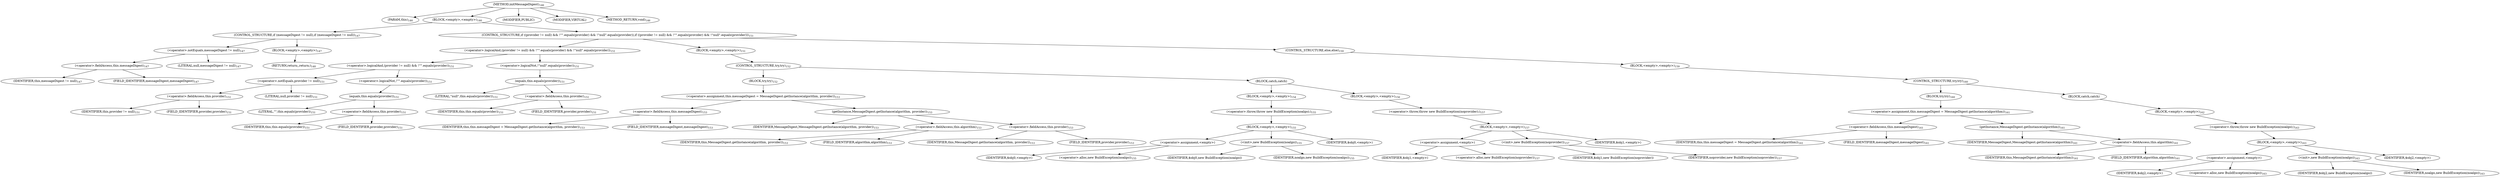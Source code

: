 digraph "initMessageDigest" {  
"64" [label = <(METHOD,initMessageDigest)<SUB>146</SUB>> ]
"65" [label = <(PARAM,this)<SUB>146</SUB>> ]
"66" [label = <(BLOCK,&lt;empty&gt;,&lt;empty&gt;)<SUB>146</SUB>> ]
"67" [label = <(CONTROL_STRUCTURE,if (messageDigest != null),if (messageDigest != null))<SUB>147</SUB>> ]
"68" [label = <(&lt;operator&gt;.notEquals,messageDigest != null)<SUB>147</SUB>> ]
"69" [label = <(&lt;operator&gt;.fieldAccess,this.messageDigest)<SUB>147</SUB>> ]
"70" [label = <(IDENTIFIER,this,messageDigest != null)<SUB>147</SUB>> ]
"71" [label = <(FIELD_IDENTIFIER,messageDigest,messageDigest)<SUB>147</SUB>> ]
"72" [label = <(LITERAL,null,messageDigest != null)<SUB>147</SUB>> ]
"73" [label = <(BLOCK,&lt;empty&gt;,&lt;empty&gt;)<SUB>147</SUB>> ]
"74" [label = <(RETURN,return;,return;)<SUB>148</SUB>> ]
"75" [label = <(CONTROL_STRUCTURE,if ((provider != null) &amp;&amp; !&quot;&quot;.equals(provider) &amp;&amp; !&quot;null&quot;.equals(provider)),if ((provider != null) &amp;&amp; !&quot;&quot;.equals(provider) &amp;&amp; !&quot;null&quot;.equals(provider)))<SUB>151</SUB>> ]
"76" [label = <(&lt;operator&gt;.logicalAnd,(provider != null) &amp;&amp; !&quot;&quot;.equals(provider) &amp;&amp; !&quot;null&quot;.equals(provider))<SUB>151</SUB>> ]
"77" [label = <(&lt;operator&gt;.logicalAnd,(provider != null) &amp;&amp; !&quot;&quot;.equals(provider))<SUB>151</SUB>> ]
"78" [label = <(&lt;operator&gt;.notEquals,provider != null)<SUB>151</SUB>> ]
"79" [label = <(&lt;operator&gt;.fieldAccess,this.provider)<SUB>151</SUB>> ]
"80" [label = <(IDENTIFIER,this,provider != null)<SUB>151</SUB>> ]
"81" [label = <(FIELD_IDENTIFIER,provider,provider)<SUB>151</SUB>> ]
"82" [label = <(LITERAL,null,provider != null)<SUB>151</SUB>> ]
"83" [label = <(&lt;operator&gt;.logicalNot,!&quot;&quot;.equals(provider))<SUB>151</SUB>> ]
"84" [label = <(equals,this.equals(provider))<SUB>151</SUB>> ]
"85" [label = <(LITERAL,&quot;&quot;,this.equals(provider))<SUB>151</SUB>> ]
"86" [label = <(&lt;operator&gt;.fieldAccess,this.provider)<SUB>151</SUB>> ]
"87" [label = <(IDENTIFIER,this,this.equals(provider))<SUB>151</SUB>> ]
"88" [label = <(FIELD_IDENTIFIER,provider,provider)<SUB>151</SUB>> ]
"89" [label = <(&lt;operator&gt;.logicalNot,!&quot;null&quot;.equals(provider))<SUB>151</SUB>> ]
"90" [label = <(equals,this.equals(provider))<SUB>151</SUB>> ]
"91" [label = <(LITERAL,&quot;null&quot;,this.equals(provider))<SUB>151</SUB>> ]
"92" [label = <(&lt;operator&gt;.fieldAccess,this.provider)<SUB>151</SUB>> ]
"93" [label = <(IDENTIFIER,this,this.equals(provider))<SUB>151</SUB>> ]
"94" [label = <(FIELD_IDENTIFIER,provider,provider)<SUB>151</SUB>> ]
"95" [label = <(BLOCK,&lt;empty&gt;,&lt;empty&gt;)<SUB>151</SUB>> ]
"96" [label = <(CONTROL_STRUCTURE,try,try)<SUB>152</SUB>> ]
"97" [label = <(BLOCK,try,try)<SUB>152</SUB>> ]
"98" [label = <(&lt;operator&gt;.assignment,this.messageDigest = MessageDigest.getInstance(algorithm, provider))<SUB>153</SUB>> ]
"99" [label = <(&lt;operator&gt;.fieldAccess,this.messageDigest)<SUB>153</SUB>> ]
"100" [label = <(IDENTIFIER,this,this.messageDigest = MessageDigest.getInstance(algorithm, provider))<SUB>153</SUB>> ]
"101" [label = <(FIELD_IDENTIFIER,messageDigest,messageDigest)<SUB>153</SUB>> ]
"102" [label = <(getInstance,MessageDigest.getInstance(algorithm, provider))<SUB>153</SUB>> ]
"103" [label = <(IDENTIFIER,MessageDigest,MessageDigest.getInstance(algorithm, provider))<SUB>153</SUB>> ]
"104" [label = <(&lt;operator&gt;.fieldAccess,this.algorithm)<SUB>153</SUB>> ]
"105" [label = <(IDENTIFIER,this,MessageDigest.getInstance(algorithm, provider))<SUB>153</SUB>> ]
"106" [label = <(FIELD_IDENTIFIER,algorithm,algorithm)<SUB>153</SUB>> ]
"107" [label = <(&lt;operator&gt;.fieldAccess,this.provider)<SUB>153</SUB>> ]
"108" [label = <(IDENTIFIER,this,MessageDigest.getInstance(algorithm, provider))<SUB>153</SUB>> ]
"109" [label = <(FIELD_IDENTIFIER,provider,provider)<SUB>153</SUB>> ]
"110" [label = <(BLOCK,catch,catch)> ]
"111" [label = <(BLOCK,&lt;empty&gt;,&lt;empty&gt;)<SUB>154</SUB>> ]
"112" [label = <(&lt;operator&gt;.throw,throw new BuildException(noalgo);)<SUB>155</SUB>> ]
"113" [label = <(BLOCK,&lt;empty&gt;,&lt;empty&gt;)<SUB>155</SUB>> ]
"114" [label = <(&lt;operator&gt;.assignment,&lt;empty&gt;)> ]
"115" [label = <(IDENTIFIER,$obj0,&lt;empty&gt;)> ]
"116" [label = <(&lt;operator&gt;.alloc,new BuildException(noalgo))<SUB>155</SUB>> ]
"117" [label = <(&lt;init&gt;,new BuildException(noalgo))<SUB>155</SUB>> ]
"118" [label = <(IDENTIFIER,$obj0,new BuildException(noalgo))> ]
"119" [label = <(IDENTIFIER,noalgo,new BuildException(noalgo))<SUB>155</SUB>> ]
"120" [label = <(IDENTIFIER,$obj0,&lt;empty&gt;)> ]
"121" [label = <(BLOCK,&lt;empty&gt;,&lt;empty&gt;)<SUB>156</SUB>> ]
"122" [label = <(&lt;operator&gt;.throw,throw new BuildException(noprovider);)<SUB>157</SUB>> ]
"123" [label = <(BLOCK,&lt;empty&gt;,&lt;empty&gt;)<SUB>157</SUB>> ]
"124" [label = <(&lt;operator&gt;.assignment,&lt;empty&gt;)> ]
"125" [label = <(IDENTIFIER,$obj1,&lt;empty&gt;)> ]
"126" [label = <(&lt;operator&gt;.alloc,new BuildException(noprovider))<SUB>157</SUB>> ]
"127" [label = <(&lt;init&gt;,new BuildException(noprovider))<SUB>157</SUB>> ]
"128" [label = <(IDENTIFIER,$obj1,new BuildException(noprovider))> ]
"129" [label = <(IDENTIFIER,noprovider,new BuildException(noprovider))<SUB>157</SUB>> ]
"130" [label = <(IDENTIFIER,$obj1,&lt;empty&gt;)> ]
"131" [label = <(CONTROL_STRUCTURE,else,else)<SUB>159</SUB>> ]
"132" [label = <(BLOCK,&lt;empty&gt;,&lt;empty&gt;)<SUB>159</SUB>> ]
"133" [label = <(CONTROL_STRUCTURE,try,try)<SUB>160</SUB>> ]
"134" [label = <(BLOCK,try,try)<SUB>160</SUB>> ]
"135" [label = <(&lt;operator&gt;.assignment,this.messageDigest = MessageDigest.getInstance(algorithm))<SUB>161</SUB>> ]
"136" [label = <(&lt;operator&gt;.fieldAccess,this.messageDigest)<SUB>161</SUB>> ]
"137" [label = <(IDENTIFIER,this,this.messageDigest = MessageDigest.getInstance(algorithm))<SUB>161</SUB>> ]
"138" [label = <(FIELD_IDENTIFIER,messageDigest,messageDigest)<SUB>161</SUB>> ]
"139" [label = <(getInstance,MessageDigest.getInstance(algorithm))<SUB>161</SUB>> ]
"140" [label = <(IDENTIFIER,MessageDigest,MessageDigest.getInstance(algorithm))<SUB>161</SUB>> ]
"141" [label = <(&lt;operator&gt;.fieldAccess,this.algorithm)<SUB>161</SUB>> ]
"142" [label = <(IDENTIFIER,this,MessageDigest.getInstance(algorithm))<SUB>161</SUB>> ]
"143" [label = <(FIELD_IDENTIFIER,algorithm,algorithm)<SUB>161</SUB>> ]
"144" [label = <(BLOCK,catch,catch)> ]
"145" [label = <(BLOCK,&lt;empty&gt;,&lt;empty&gt;)<SUB>162</SUB>> ]
"146" [label = <(&lt;operator&gt;.throw,throw new BuildException(noalgo);)<SUB>163</SUB>> ]
"147" [label = <(BLOCK,&lt;empty&gt;,&lt;empty&gt;)<SUB>163</SUB>> ]
"148" [label = <(&lt;operator&gt;.assignment,&lt;empty&gt;)> ]
"149" [label = <(IDENTIFIER,$obj2,&lt;empty&gt;)> ]
"150" [label = <(&lt;operator&gt;.alloc,new BuildException(noalgo))<SUB>163</SUB>> ]
"151" [label = <(&lt;init&gt;,new BuildException(noalgo))<SUB>163</SUB>> ]
"152" [label = <(IDENTIFIER,$obj2,new BuildException(noalgo))> ]
"153" [label = <(IDENTIFIER,noalgo,new BuildException(noalgo))<SUB>163</SUB>> ]
"154" [label = <(IDENTIFIER,$obj2,&lt;empty&gt;)> ]
"155" [label = <(MODIFIER,PUBLIC)> ]
"156" [label = <(MODIFIER,VIRTUAL)> ]
"157" [label = <(METHOD_RETURN,void)<SUB>146</SUB>> ]
  "64" -> "65" 
  "64" -> "66" 
  "64" -> "155" 
  "64" -> "156" 
  "64" -> "157" 
  "66" -> "67" 
  "66" -> "75" 
  "67" -> "68" 
  "67" -> "73" 
  "68" -> "69" 
  "68" -> "72" 
  "69" -> "70" 
  "69" -> "71" 
  "73" -> "74" 
  "75" -> "76" 
  "75" -> "95" 
  "75" -> "131" 
  "76" -> "77" 
  "76" -> "89" 
  "77" -> "78" 
  "77" -> "83" 
  "78" -> "79" 
  "78" -> "82" 
  "79" -> "80" 
  "79" -> "81" 
  "83" -> "84" 
  "84" -> "85" 
  "84" -> "86" 
  "86" -> "87" 
  "86" -> "88" 
  "89" -> "90" 
  "90" -> "91" 
  "90" -> "92" 
  "92" -> "93" 
  "92" -> "94" 
  "95" -> "96" 
  "96" -> "97" 
  "96" -> "110" 
  "97" -> "98" 
  "98" -> "99" 
  "98" -> "102" 
  "99" -> "100" 
  "99" -> "101" 
  "102" -> "103" 
  "102" -> "104" 
  "102" -> "107" 
  "104" -> "105" 
  "104" -> "106" 
  "107" -> "108" 
  "107" -> "109" 
  "110" -> "111" 
  "110" -> "121" 
  "111" -> "112" 
  "112" -> "113" 
  "113" -> "114" 
  "113" -> "117" 
  "113" -> "120" 
  "114" -> "115" 
  "114" -> "116" 
  "117" -> "118" 
  "117" -> "119" 
  "121" -> "122" 
  "122" -> "123" 
  "123" -> "124" 
  "123" -> "127" 
  "123" -> "130" 
  "124" -> "125" 
  "124" -> "126" 
  "127" -> "128" 
  "127" -> "129" 
  "131" -> "132" 
  "132" -> "133" 
  "133" -> "134" 
  "133" -> "144" 
  "134" -> "135" 
  "135" -> "136" 
  "135" -> "139" 
  "136" -> "137" 
  "136" -> "138" 
  "139" -> "140" 
  "139" -> "141" 
  "141" -> "142" 
  "141" -> "143" 
  "144" -> "145" 
  "145" -> "146" 
  "146" -> "147" 
  "147" -> "148" 
  "147" -> "151" 
  "147" -> "154" 
  "148" -> "149" 
  "148" -> "150" 
  "151" -> "152" 
  "151" -> "153" 
}
